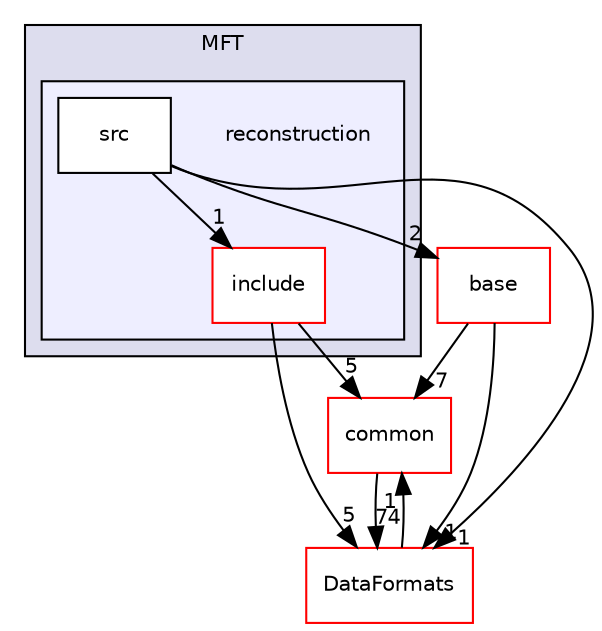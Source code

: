 digraph "/home/travis/build/AliceO2Group/AliceO2/Detectors/ITSMFT/MFT/reconstruction" {
  bgcolor=transparent;
  compound=true
  node [ fontsize="10", fontname="Helvetica"];
  edge [ labelfontsize="10", labelfontname="Helvetica"];
  subgraph clusterdir_f39d1cd569ca2d16022b762a0e4a53c8 {
    graph [ bgcolor="#ddddee", pencolor="black", label="MFT" fontname="Helvetica", fontsize="10", URL="dir_f39d1cd569ca2d16022b762a0e4a53c8.html"]
  subgraph clusterdir_3d8e691f27a9a1a3f5b37028248bc44b {
    graph [ bgcolor="#eeeeff", pencolor="black", label="" URL="dir_3d8e691f27a9a1a3f5b37028248bc44b.html"];
    dir_3d8e691f27a9a1a3f5b37028248bc44b [shape=plaintext label="reconstruction"];
    dir_a5377c1b7cc3cb8f35997e73e566fda2 [shape=box label="include" color="red" fillcolor="white" style="filled" URL="dir_a5377c1b7cc3cb8f35997e73e566fda2.html"];
    dir_483c4f61a36a1bf308f0df7141e48e27 [shape=box label="src" color="black" fillcolor="white" style="filled" URL="dir_483c4f61a36a1bf308f0df7141e48e27.html"];
  }
  }
  dir_85bf31a2e8d306e7598ffcb73f8df6bf [shape=box label="common" color="red" URL="dir_85bf31a2e8d306e7598ffcb73f8df6bf.html"];
  dir_7e732ae97f4f941436b6909b27d4da36 [shape=box label="base" color="red" URL="dir_7e732ae97f4f941436b6909b27d4da36.html"];
  dir_2171f7ec022c5423887b07c69b2f5b48 [shape=box label="DataFormats" color="red" URL="dir_2171f7ec022c5423887b07c69b2f5b48.html"];
  dir_a5377c1b7cc3cb8f35997e73e566fda2->dir_85bf31a2e8d306e7598ffcb73f8df6bf [headlabel="5", labeldistance=1.5 headhref="dir_000548_000072.html"];
  dir_a5377c1b7cc3cb8f35997e73e566fda2->dir_2171f7ec022c5423887b07c69b2f5b48 [headlabel="5", labeldistance=1.5 headhref="dir_000548_000090.html"];
  dir_483c4f61a36a1bf308f0df7141e48e27->dir_a5377c1b7cc3cb8f35997e73e566fda2 [headlabel="1", labeldistance=1.5 headhref="dir_000551_000548.html"];
  dir_483c4f61a36a1bf308f0df7141e48e27->dir_7e732ae97f4f941436b6909b27d4da36 [headlabel="2", labeldistance=1.5 headhref="dir_000551_000185.html"];
  dir_483c4f61a36a1bf308f0df7141e48e27->dir_2171f7ec022c5423887b07c69b2f5b48 [headlabel="1", labeldistance=1.5 headhref="dir_000551_000090.html"];
  dir_85bf31a2e8d306e7598ffcb73f8df6bf->dir_2171f7ec022c5423887b07c69b2f5b48 [headlabel="74", labeldistance=1.5 headhref="dir_000072_000090.html"];
  dir_7e732ae97f4f941436b6909b27d4da36->dir_85bf31a2e8d306e7598ffcb73f8df6bf [headlabel="7", labeldistance=1.5 headhref="dir_000185_000072.html"];
  dir_7e732ae97f4f941436b6909b27d4da36->dir_2171f7ec022c5423887b07c69b2f5b48 [headlabel="1", labeldistance=1.5 headhref="dir_000185_000090.html"];
  dir_2171f7ec022c5423887b07c69b2f5b48->dir_85bf31a2e8d306e7598ffcb73f8df6bf [headlabel="1", labeldistance=1.5 headhref="dir_000090_000072.html"];
}
